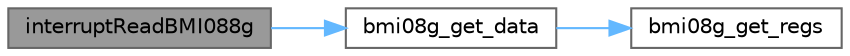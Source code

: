 digraph "interruptReadBMI088g"
{
 // LATEX_PDF_SIZE
  bgcolor="transparent";
  edge [fontname=Helvetica,fontsize=10,labelfontname=Helvetica,labelfontsize=10];
  node [fontname=Helvetica,fontsize=10,shape=box,height=0.2,width=0.4];
  rankdir="LR";
  Node1 [id="Node000001",label="interruptReadBMI088g",height=0.2,width=0.4,color="gray40", fillcolor="grey60", style="filled", fontcolor="black",tooltip="RTOS-Task zum Auslesen des Gyroskops. Wird durch ein Flag aktiviert und startet den Datenabruf."];
  Node1 -> Node2 [id="edge1_Node000001_Node000002",color="steelblue1",style="solid",tooltip=" "];
  Node2 [id="Node000002",label="bmi08g_get_data",height=0.2,width=0.4,color="grey40", fillcolor="white", style="filled",URL="$bmi08g_8c.html#a2b3db46297348d5eac020a74fba082cb",tooltip="This API reads the gyro data from the sensor, store it in the bmi08x_sensor_data structure instance p..."];
  Node2 -> Node3 [id="edge2_Node000002_Node000003",color="steelblue1",style="solid",tooltip=" "];
  Node3 [id="Node000003",label="bmi08g_get_regs",height=0.2,width=0.4,color="grey40", fillcolor="white", style="filled",URL="$bmi08g_8c.html#ac40b72b36b8c2f0c35445aeefb2409a6",tooltip="This API reads the data from the given register address of gyro sensor."];
}
